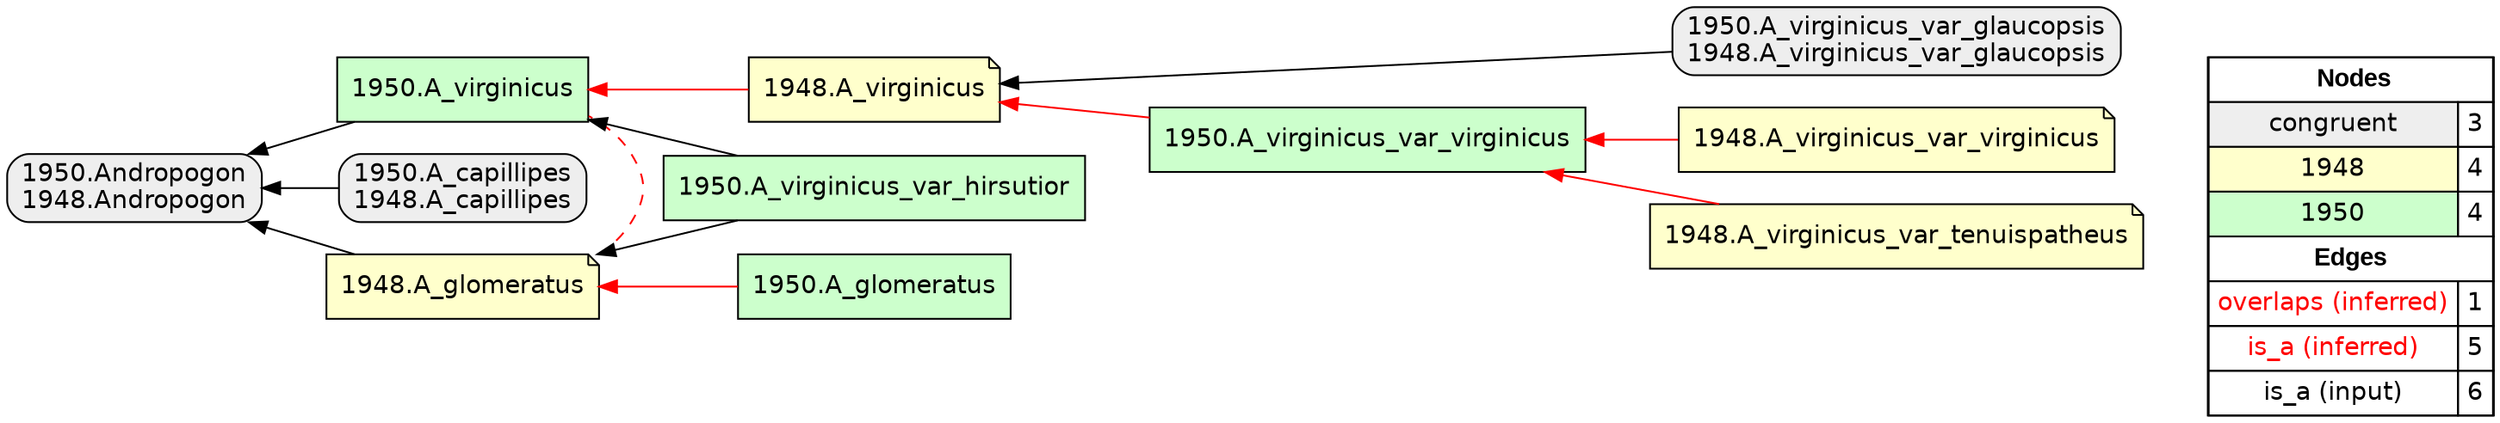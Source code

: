 digraph{
rankdir=RL
node[shape=box style="filled,rounded" fillcolor="#EEEEEE" fontname="helvetica"] 
"1950.A_virginicus_var_glaucopsis\n1948.A_virginicus_var_glaucopsis"
"1950.A_capillipes\n1948.A_capillipes"
"1950.Andropogon\n1948.Andropogon"
node[shape=note style=filled fillcolor="#FFFFCC" fontname="helvetica"] 
"1948.A_glomeratus"
"1948.A_virginicus_var_virginicus"
"1948.A_virginicus"
"1948.A_virginicus_var_tenuispatheus"
node[shape=box style=filled fillcolor="#CCFFCC" fontname="helvetica"] 
"1950.A_virginicus_var_hirsutior"
"1950.A_virginicus_var_virginicus"
"1950.A_virginicus"
"1950.A_glomeratus"
edge[arrowhead=none style=dashed color="#FF0000" constraint=false penwidth=1]
"1948.A_glomeratus" -> "1950.A_virginicus"
edge[arrowhead=normal style=dotted color="#000000" constraint=true penwidth=1]
edge[arrowhead=normal style=solid color="#FF0000" constraint=true penwidth=1]
"1948.A_virginicus_var_virginicus" -> "1950.A_virginicus_var_virginicus"
"1948.A_virginicus_var_tenuispatheus" -> "1950.A_virginicus_var_virginicus"
"1948.A_virginicus" -> "1950.A_virginicus"
"1950.A_virginicus_var_virginicus" -> "1948.A_virginicus"
"1950.A_glomeratus" -> "1948.A_glomeratus"
edge[arrowhead=normal style=solid color="#000000" constraint=true penwidth=1]
"1950.A_virginicus_var_glaucopsis\n1948.A_virginicus_var_glaucopsis" -> "1948.A_virginicus"
"1950.A_virginicus_var_hirsutior" -> "1948.A_glomeratus"
"1950.A_capillipes\n1948.A_capillipes" -> "1950.Andropogon\n1948.Andropogon"
"1950.A_virginicus" -> "1950.Andropogon\n1948.Andropogon"
"1948.A_glomeratus" -> "1950.Andropogon\n1948.Andropogon"
"1950.A_virginicus_var_hirsutior" -> "1950.A_virginicus"
node[shape=box] 
{rank=source Legend [fillcolor= white margin=0 label=< 
 <TABLE BORDER="0" CELLBORDER="1" CELLSPACING="0" CELLPADDING="4"> 
<TR> <TD COLSPAN="2"><font face="Arial Black"> Nodes</font></TD> </TR> 
<TR> 
 <TD bgcolor="#EEEEEE" fontname="helvetica">congruent</TD> 
 <TD>3</TD> 
 </TR> 
<TR> 
 <TD bgcolor="#FFFFCC" fontname="helvetica">1948</TD> 
 <TD>4</TD> 
 </TR> 
<TR> 
 <TD bgcolor="#CCFFCC" fontname="helvetica">1950</TD> 
 <TD>4</TD> 
 </TR> 
<TR> <TD COLSPAN="2"><font face = "Arial Black"> Edges </font></TD> </TR> 
<TR> 
 <TD><font color ="#FF0000">overlaps (inferred)</font></TD><TD>1</TD>
</TR>
<TR> 
 <TD><font color ="#FF0000">is_a (inferred)</font></TD><TD>5</TD>
</TR>
<TR> 
 <TD><font color ="#000000">is_a (input)</font></TD><TD>6</TD>
</TR>
</TABLE> 
 >] } 
}